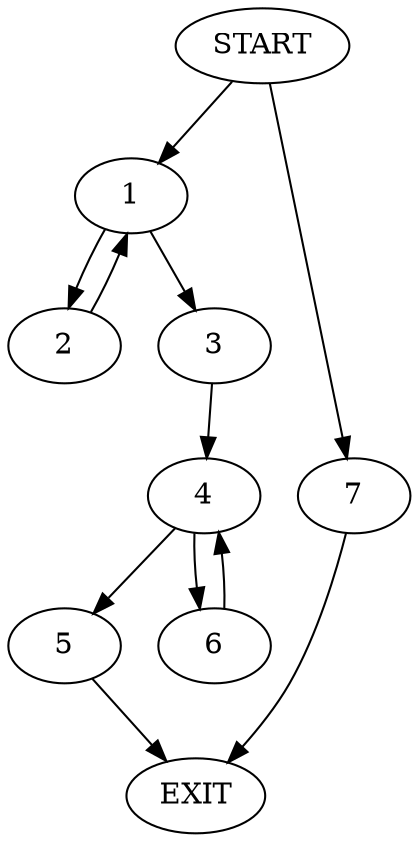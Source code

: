 digraph {
0 [label="START"]
8 [label="EXIT"]
0 -> 1
1 -> 2
1 -> 3
3 -> 4
2 -> 1
4 -> 5
4 -> 6
5 -> 8
6 -> 4
0 -> 7
7 -> 8
}
